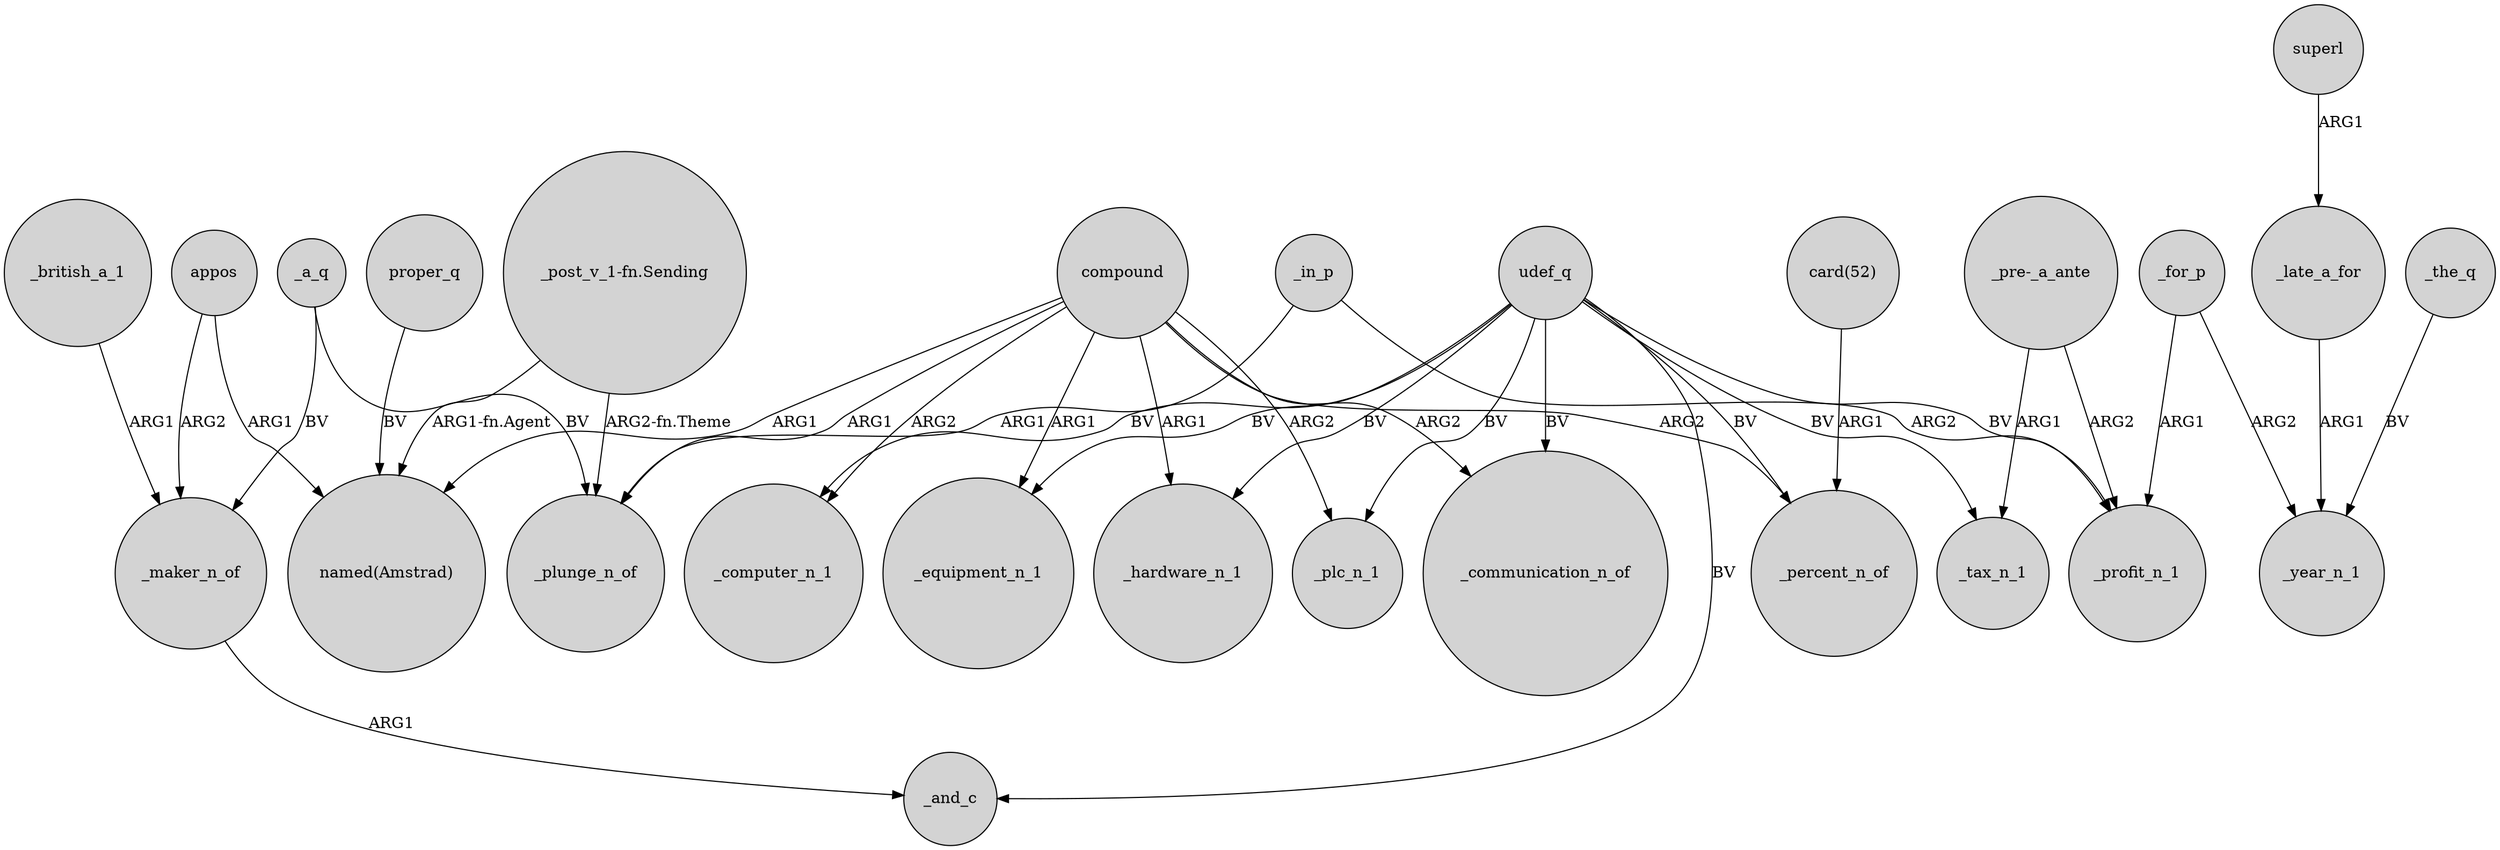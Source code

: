 digraph {
	node [shape=circle style=filled]
	_maker_n_of -> _and_c [label=ARG1]
	_british_a_1 -> _maker_n_of [label=ARG1]
	udef_q -> _hardware_n_1 [label=BV]
	udef_q -> _equipment_n_1 [label=BV]
	compound -> _hardware_n_1 [label=ARG1]
	proper_q -> "named(Amstrad)" [label=BV]
	_a_q -> _plunge_n_of [label=BV]
	_for_p -> _year_n_1 [label=ARG2]
	_in_p -> _plunge_n_of [label=ARG1]
	"card(52)" -> _percent_n_of [label=ARG1]
	superl -> _late_a_for [label=ARG1]
	compound -> _equipment_n_1 [label=ARG1]
	"_pre-_a_ante" -> _tax_n_1 [label=ARG1]
	compound -> _percent_n_of [label=ARG2]
	udef_q -> _computer_n_1 [label=BV]
	appos -> _maker_n_of [label=ARG2]
	compound -> _computer_n_1 [label=ARG2]
	udef_q -> _tax_n_1 [label=BV]
	compound -> _plunge_n_of [label=ARG1]
	compound -> "named(Amstrad)" [label=ARG1]
	_in_p -> _profit_n_1 [label=ARG2]
	_a_q -> _maker_n_of [label=BV]
	udef_q -> _communication_n_of [label=BV]
	"_post_v_1-fn.Sending" -> _plunge_n_of [label="ARG2-fn.Theme"]
	_the_q -> _year_n_1 [label=BV]
	_for_p -> _profit_n_1 [label=ARG1]
	udef_q -> _plc_n_1 [label=BV]
	"_post_v_1-fn.Sending" -> "named(Amstrad)" [label="ARG1-fn.Agent"]
	compound -> _communication_n_of [label=ARG2]
	udef_q -> _percent_n_of [label=BV]
	udef_q -> _profit_n_1 [label=BV]
	appos -> "named(Amstrad)" [label=ARG1]
	udef_q -> _and_c [label=BV]
	compound -> _plc_n_1 [label=ARG2]
	"_pre-_a_ante" -> _profit_n_1 [label=ARG2]
	_late_a_for -> _year_n_1 [label=ARG1]
}
